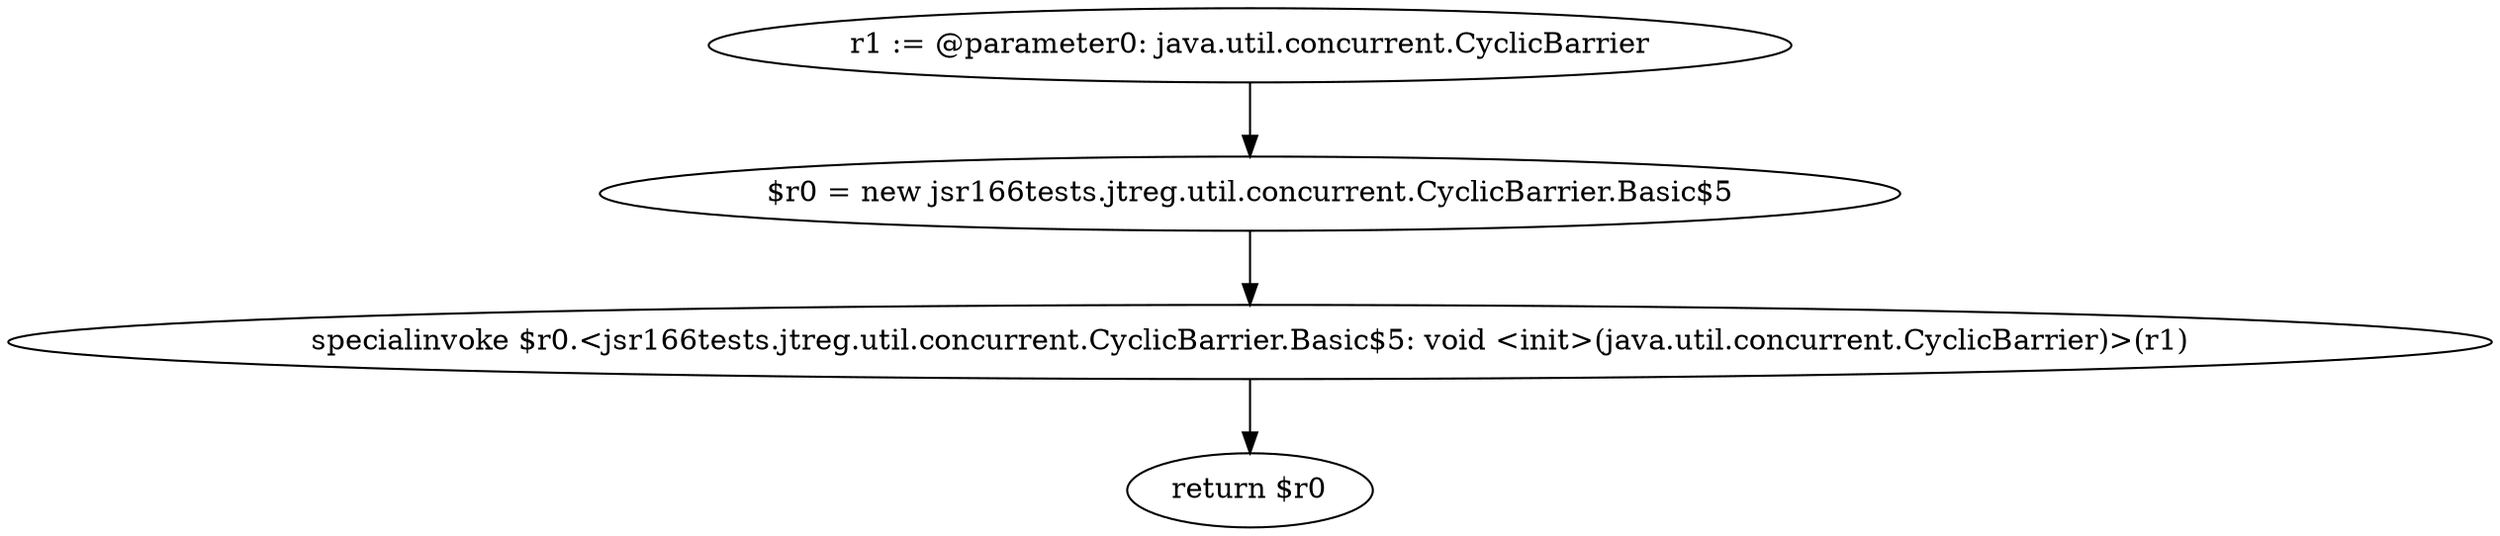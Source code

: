 digraph "unitGraph" {
    "r1 := @parameter0: java.util.concurrent.CyclicBarrier"
    "$r0 = new jsr166tests.jtreg.util.concurrent.CyclicBarrier.Basic$5"
    "specialinvoke $r0.<jsr166tests.jtreg.util.concurrent.CyclicBarrier.Basic$5: void <init>(java.util.concurrent.CyclicBarrier)>(r1)"
    "return $r0"
    "r1 := @parameter0: java.util.concurrent.CyclicBarrier"->"$r0 = new jsr166tests.jtreg.util.concurrent.CyclicBarrier.Basic$5";
    "$r0 = new jsr166tests.jtreg.util.concurrent.CyclicBarrier.Basic$5"->"specialinvoke $r0.<jsr166tests.jtreg.util.concurrent.CyclicBarrier.Basic$5: void <init>(java.util.concurrent.CyclicBarrier)>(r1)";
    "specialinvoke $r0.<jsr166tests.jtreg.util.concurrent.CyclicBarrier.Basic$5: void <init>(java.util.concurrent.CyclicBarrier)>(r1)"->"return $r0";
}
